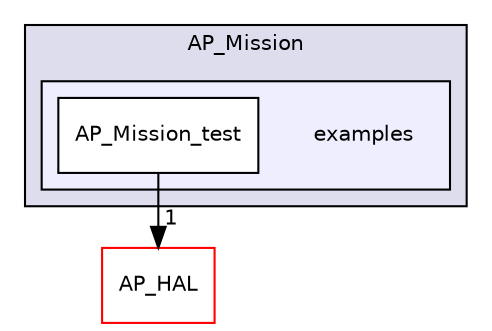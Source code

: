 digraph "libraries/AP_Mission/examples" {
  compound=true
  node [ fontsize="10", fontname="Helvetica"];
  edge [ labelfontsize="10", labelfontname="Helvetica"];
  subgraph clusterdir_ba666ef17abd61415700e81def64829e {
    graph [ bgcolor="#ddddee", pencolor="black", label="AP_Mission" fontname="Helvetica", fontsize="10", URL="dir_ba666ef17abd61415700e81def64829e.html"]
  subgraph clusterdir_3d32ff5284405303cb45f834f65ae7f6 {
    graph [ bgcolor="#eeeeff", pencolor="black", label="" URL="dir_3d32ff5284405303cb45f834f65ae7f6.html"];
    dir_3d32ff5284405303cb45f834f65ae7f6 [shape=plaintext label="examples"];
    dir_4821f43265048e040122f814872867fb [shape=box label="AP_Mission_test" color="black" fillcolor="white" style="filled" URL="dir_4821f43265048e040122f814872867fb.html"];
  }
  }
  dir_1cbc10423b2512b31103883361e0123b [shape=box label="AP_HAL" fillcolor="white" style="filled" color="red" URL="dir_1cbc10423b2512b31103883361e0123b.html"];
  dir_4821f43265048e040122f814872867fb->dir_1cbc10423b2512b31103883361e0123b [headlabel="1", labeldistance=1.5 headhref="dir_000110_000057.html"];
}
